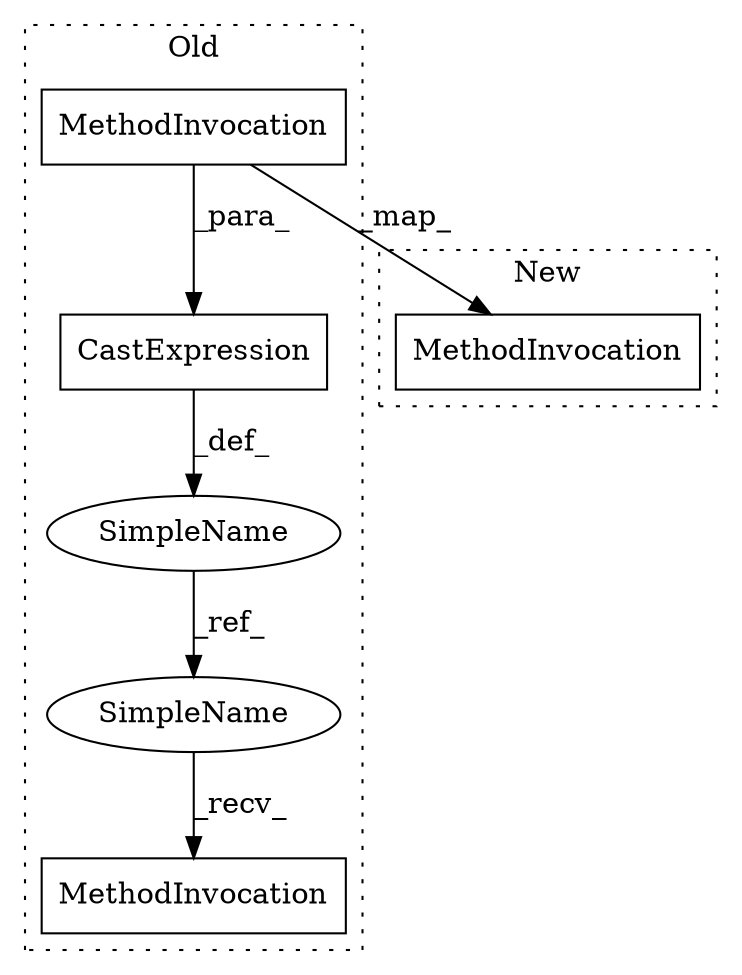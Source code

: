 digraph G {
subgraph cluster0 {
1 [label="CastExpression" a="11" s="19924" l="17" shape="box"];
3 [label="MethodInvocation" a="32" s="19952" l="16" shape="box"];
4 [label="MethodInvocation" a="32" s="19996" l="9" shape="box"];
5 [label="SimpleName" a="42" s="19987" l="8" shape="ellipse"];
6 [label="SimpleName" a="42" s="19913" l="8" shape="ellipse"];
label = "Old";
style="dotted";
}
subgraph cluster1 {
2 [label="MethodInvocation" a="32" s="22551" l="16" shape="box"];
label = "New";
style="dotted";
}
1 -> 6 [label="_def_"];
3 -> 2 [label="_map_"];
3 -> 1 [label="_para_"];
5 -> 4 [label="_recv_"];
6 -> 5 [label="_ref_"];
}